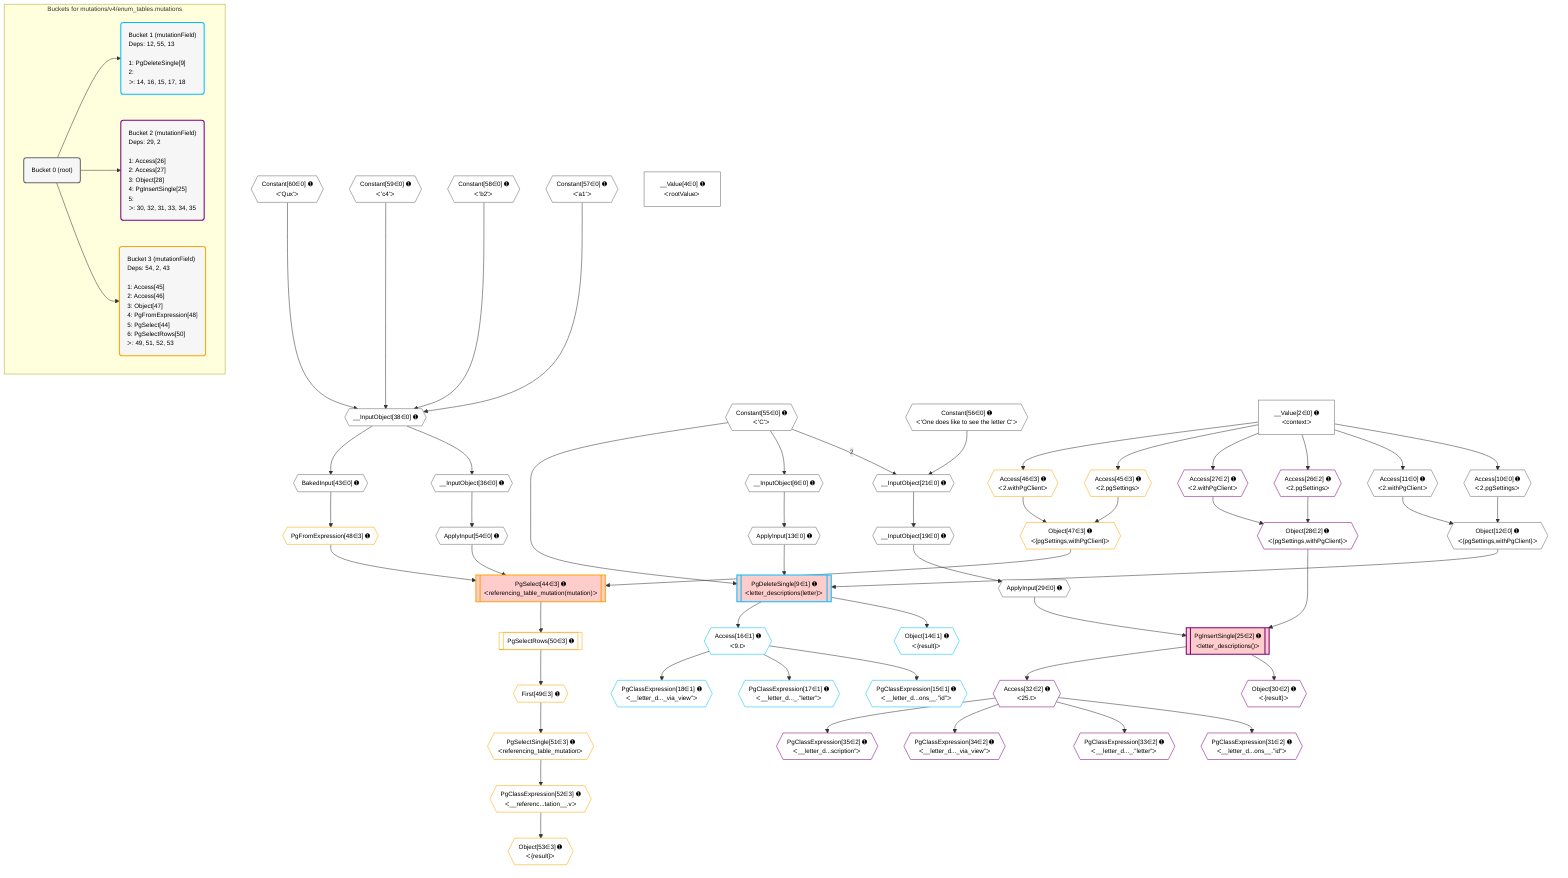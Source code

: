 %%{init: {'themeVariables': { 'fontSize': '12px'}}}%%
graph TD
    classDef path fill:#eee,stroke:#000,color:#000
    classDef plan fill:#fff,stroke-width:1px,color:#000
    classDef itemplan fill:#fff,stroke-width:2px,color:#000
    classDef unbatchedplan fill:#dff,stroke-width:1px,color:#000
    classDef sideeffectplan fill:#fcc,stroke-width:2px,color:#000
    classDef bucket fill:#f6f6f6,color:#000,stroke-width:2px,text-align:left


    %% plan dependencies
    __InputObject38{{"__InputObject[38∈0] ➊"}}:::plan
    Constant57{{"Constant[57∈0] ➊<br />ᐸ'a1'ᐳ"}}:::plan
    Constant58{{"Constant[58∈0] ➊<br />ᐸ'b2'ᐳ"}}:::plan
    Constant59{{"Constant[59∈0] ➊<br />ᐸ'c4'ᐳ"}}:::plan
    Constant60{{"Constant[60∈0] ➊<br />ᐸ'Qux'ᐳ"}}:::plan
    Constant57 & Constant58 & Constant59 & Constant60 --> __InputObject38
    __InputObject21{{"__InputObject[21∈0] ➊"}}:::plan
    Constant55{{"Constant[55∈0] ➊<br />ᐸ'C'ᐳ"}}:::plan
    Constant56{{"Constant[56∈0] ➊<br />ᐸ'One does like to see the letter C'ᐳ"}}:::plan
    Constant56 --> __InputObject21
    Constant55 -- 2 --> __InputObject21
    __InputObject6{{"__InputObject[6∈0] ➊"}}:::plan
    Constant55 --> __InputObject6
    Object12{{"Object[12∈0] ➊<br />ᐸ{pgSettings,withPgClient}ᐳ"}}:::plan
    Access10{{"Access[10∈0] ➊<br />ᐸ2.pgSettingsᐳ"}}:::plan
    Access11{{"Access[11∈0] ➊<br />ᐸ2.withPgClientᐳ"}}:::plan
    Access10 & Access11 --> Object12
    __InputObject19{{"__InputObject[19∈0] ➊"}}:::plan
    __InputObject21 --> __InputObject19
    __InputObject36{{"__InputObject[36∈0] ➊"}}:::plan
    __InputObject38 --> __InputObject36
    __Value2["__Value[2∈0] ➊<br />ᐸcontextᐳ"]:::plan
    __Value2 --> Access10
    __Value2 --> Access11
    ApplyInput13{{"ApplyInput[13∈0] ➊"}}:::plan
    __InputObject6 --> ApplyInput13
    ApplyInput29{{"ApplyInput[29∈0] ➊"}}:::plan
    __InputObject19 --> ApplyInput29
    BakedInput43{{"BakedInput[43∈0] ➊"}}:::plan
    __InputObject38 --> BakedInput43
    ApplyInput54{{"ApplyInput[54∈0] ➊"}}:::plan
    __InputObject36 --> ApplyInput54
    __Value4["__Value[4∈0] ➊<br />ᐸrootValueᐳ"]:::plan
    PgDeleteSingle9[["PgDeleteSingle[9∈1] ➊<br />ᐸletter_descriptions(letter)ᐳ"]]:::sideeffectplan
    Object12 & Constant55 & ApplyInput13 --> PgDeleteSingle9
    Object14{{"Object[14∈1] ➊<br />ᐸ{result}ᐳ"}}:::plan
    PgDeleteSingle9 --> Object14
    PgClassExpression15{{"PgClassExpression[15∈1] ➊<br />ᐸ__letter_d...ons__.”id”ᐳ"}}:::plan
    Access16{{"Access[16∈1] ➊<br />ᐸ9.tᐳ"}}:::plan
    Access16 --> PgClassExpression15
    PgDeleteSingle9 --> Access16
    PgClassExpression17{{"PgClassExpression[17∈1] ➊<br />ᐸ__letter_d..._.”letter”ᐳ"}}:::plan
    Access16 --> PgClassExpression17
    PgClassExpression18{{"PgClassExpression[18∈1] ➊<br />ᐸ__letter_d..._via_view”ᐳ"}}:::plan
    Access16 --> PgClassExpression18
    PgInsertSingle25[["PgInsertSingle[25∈2] ➊<br />ᐸletter_descriptions()ᐳ"]]:::sideeffectplan
    Object28{{"Object[28∈2] ➊<br />ᐸ{pgSettings,withPgClient}ᐳ"}}:::plan
    Object28 & ApplyInput29 --> PgInsertSingle25
    Access26{{"Access[26∈2] ➊<br />ᐸ2.pgSettingsᐳ"}}:::plan
    Access27{{"Access[27∈2] ➊<br />ᐸ2.withPgClientᐳ"}}:::plan
    Access26 & Access27 --> Object28
    __Value2 --> Access26
    __Value2 --> Access27
    Object30{{"Object[30∈2] ➊<br />ᐸ{result}ᐳ"}}:::plan
    PgInsertSingle25 --> Object30
    PgClassExpression31{{"PgClassExpression[31∈2] ➊<br />ᐸ__letter_d...ons__.”id”ᐳ"}}:::plan
    Access32{{"Access[32∈2] ➊<br />ᐸ25.tᐳ"}}:::plan
    Access32 --> PgClassExpression31
    PgInsertSingle25 --> Access32
    PgClassExpression33{{"PgClassExpression[33∈2] ➊<br />ᐸ__letter_d..._.”letter”ᐳ"}}:::plan
    Access32 --> PgClassExpression33
    PgClassExpression34{{"PgClassExpression[34∈2] ➊<br />ᐸ__letter_d..._via_view”ᐳ"}}:::plan
    Access32 --> PgClassExpression34
    PgClassExpression35{{"PgClassExpression[35∈2] ➊<br />ᐸ__letter_d...scription”ᐳ"}}:::plan
    Access32 --> PgClassExpression35
    PgSelect44[["PgSelect[44∈3] ➊<br />ᐸreferencing_table_mutation(mutation)ᐳ"]]:::sideeffectplan
    Object47{{"Object[47∈3] ➊<br />ᐸ{pgSettings,withPgClient}ᐳ"}}:::plan
    PgFromExpression48{{"PgFromExpression[48∈3] ➊"}}:::plan
    Object47 & PgFromExpression48 & ApplyInput54 --> PgSelect44
    Access45{{"Access[45∈3] ➊<br />ᐸ2.pgSettingsᐳ"}}:::plan
    Access46{{"Access[46∈3] ➊<br />ᐸ2.withPgClientᐳ"}}:::plan
    Access45 & Access46 --> Object47
    __Value2 --> Access45
    __Value2 --> Access46
    BakedInput43 --> PgFromExpression48
    First49{{"First[49∈3] ➊"}}:::plan
    PgSelectRows50[["PgSelectRows[50∈3] ➊"]]:::plan
    PgSelectRows50 --> First49
    PgSelect44 --> PgSelectRows50
    PgSelectSingle51{{"PgSelectSingle[51∈3] ➊<br />ᐸreferencing_table_mutationᐳ"}}:::plan
    First49 --> PgSelectSingle51
    PgClassExpression52{{"PgClassExpression[52∈3] ➊<br />ᐸ__referenc...tation__.vᐳ"}}:::plan
    PgSelectSingle51 --> PgClassExpression52
    Object53{{"Object[53∈3] ➊<br />ᐸ{result}ᐳ"}}:::plan
    PgClassExpression52 --> Object53

    %% define steps

    subgraph "Buckets for mutations/v4/enum_tables.mutations"
    Bucket0("Bucket 0 (root)"):::bucket
    classDef bucket0 stroke:#696969
    class Bucket0,__Value2,__Value4,__InputObject6,Access10,Access11,Object12,ApplyInput13,__InputObject19,__InputObject21,ApplyInput29,__InputObject36,__InputObject38,BakedInput43,ApplyInput54,Constant55,Constant56,Constant57,Constant58,Constant59,Constant60 bucket0
    Bucket1("Bucket 1 (mutationField)<br />Deps: 12, 55, 13<br /><br />1: PgDeleteSingle[9]<br />2: <br />ᐳ: 14, 16, 15, 17, 18"):::bucket
    classDef bucket1 stroke:#00bfff
    class Bucket1,PgDeleteSingle9,Object14,PgClassExpression15,Access16,PgClassExpression17,PgClassExpression18 bucket1
    Bucket2("Bucket 2 (mutationField)<br />Deps: 29, 2<br /><br />1: Access[26]<br />2: Access[27]<br />3: Object[28]<br />4: PgInsertSingle[25]<br />5: <br />ᐳ: 30, 32, 31, 33, 34, 35"):::bucket
    classDef bucket2 stroke:#7f007f
    class Bucket2,PgInsertSingle25,Access26,Access27,Object28,Object30,PgClassExpression31,Access32,PgClassExpression33,PgClassExpression34,PgClassExpression35 bucket2
    Bucket3("Bucket 3 (mutationField)<br />Deps: 54, 2, 43<br /><br />1: Access[45]<br />2: Access[46]<br />3: Object[47]<br />4: PgFromExpression[48]<br />5: PgSelect[44]<br />6: PgSelectRows[50]<br />ᐳ: 49, 51, 52, 53"):::bucket
    classDef bucket3 stroke:#ffa500
    class Bucket3,PgSelect44,Access45,Access46,Object47,PgFromExpression48,First49,PgSelectRows50,PgSelectSingle51,PgClassExpression52,Object53 bucket3
    Bucket0 --> Bucket1 & Bucket2 & Bucket3
    end